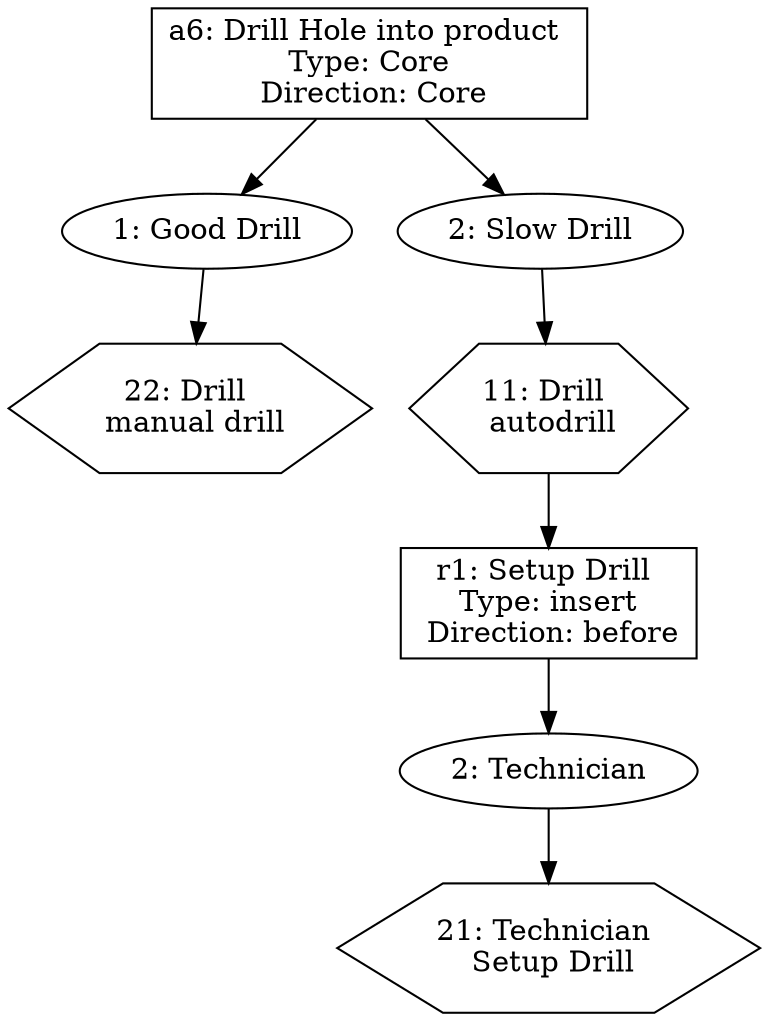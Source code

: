 digraph CallTree {
	"c4d5bec2-9a9a-11ee-a54e-ac1a3ddd05c7" [label = "a6: Drill Hole into product 
 Type: Core 
 Direction: Core" shape=rectangle]	; 
	"c4d5c7f0-9a9a-11ee-a54e-ac1a3ddd05c7" [label = "1: Good Drill"]	; 
	"c4d5bec2-9a9a-11ee-a54e-ac1a3ddd05c7" -> "c4d5c7f0-9a9a-11ee-a54e-ac1a3ddd05c7"	 ;
	"c4d5caf2-9a9a-11ee-a54e-ac1a3ddd05c7" [label = "22: Drill 
 manual drill" shape=polygon sides=6]	; 
	"c4d5c7f0-9a9a-11ee-a54e-ac1a3ddd05c7" -> "c4d5caf2-9a9a-11ee-a54e-ac1a3ddd05c7"	 ;
	"c4d5cc96-9a9a-11ee-a54e-ac1a3ddd05c7" [label = "2: Slow Drill"]	; 
	"c4d5bec2-9a9a-11ee-a54e-ac1a3ddd05c7" -> "c4d5cc96-9a9a-11ee-a54e-ac1a3ddd05c7"	 ;
	"c4d5ce3a-9a9a-11ee-a54e-ac1a3ddd05c7" [label = "11: Drill 
 autodrill" shape=polygon sides=6]	; 
	"c4d5cc96-9a9a-11ee-a54e-ac1a3ddd05c7" -> "c4d5ce3a-9a9a-11ee-a54e-ac1a3ddd05c7"	 ;
	"c4d5cfd4-9a9a-11ee-a54e-ac1a3ddd05c7" [label = "r1: Setup Drill 
 Type: insert 
 Direction: before" shape=rectangle]	; 
	"c4d5ce3a-9a9a-11ee-a54e-ac1a3ddd05c7" -> "c4d5cfd4-9a9a-11ee-a54e-ac1a3ddd05c7"	 ;
	"c4d5d308-9a9a-11ee-a54e-ac1a3ddd05c7" [label = "2: Technician"]	; 
	"c4d5cfd4-9a9a-11ee-a54e-ac1a3ddd05c7" -> "c4d5d308-9a9a-11ee-a54e-ac1a3ddd05c7"	 ;
	"c4d5d57e-9a9a-11ee-a54e-ac1a3ddd05c7" [label = "21: Technician 
 Setup Drill" shape=polygon sides=6]	; 
	"c4d5d308-9a9a-11ee-a54e-ac1a3ddd05c7" -> "c4d5d57e-9a9a-11ee-a54e-ac1a3ddd05c7"	 ;
}
